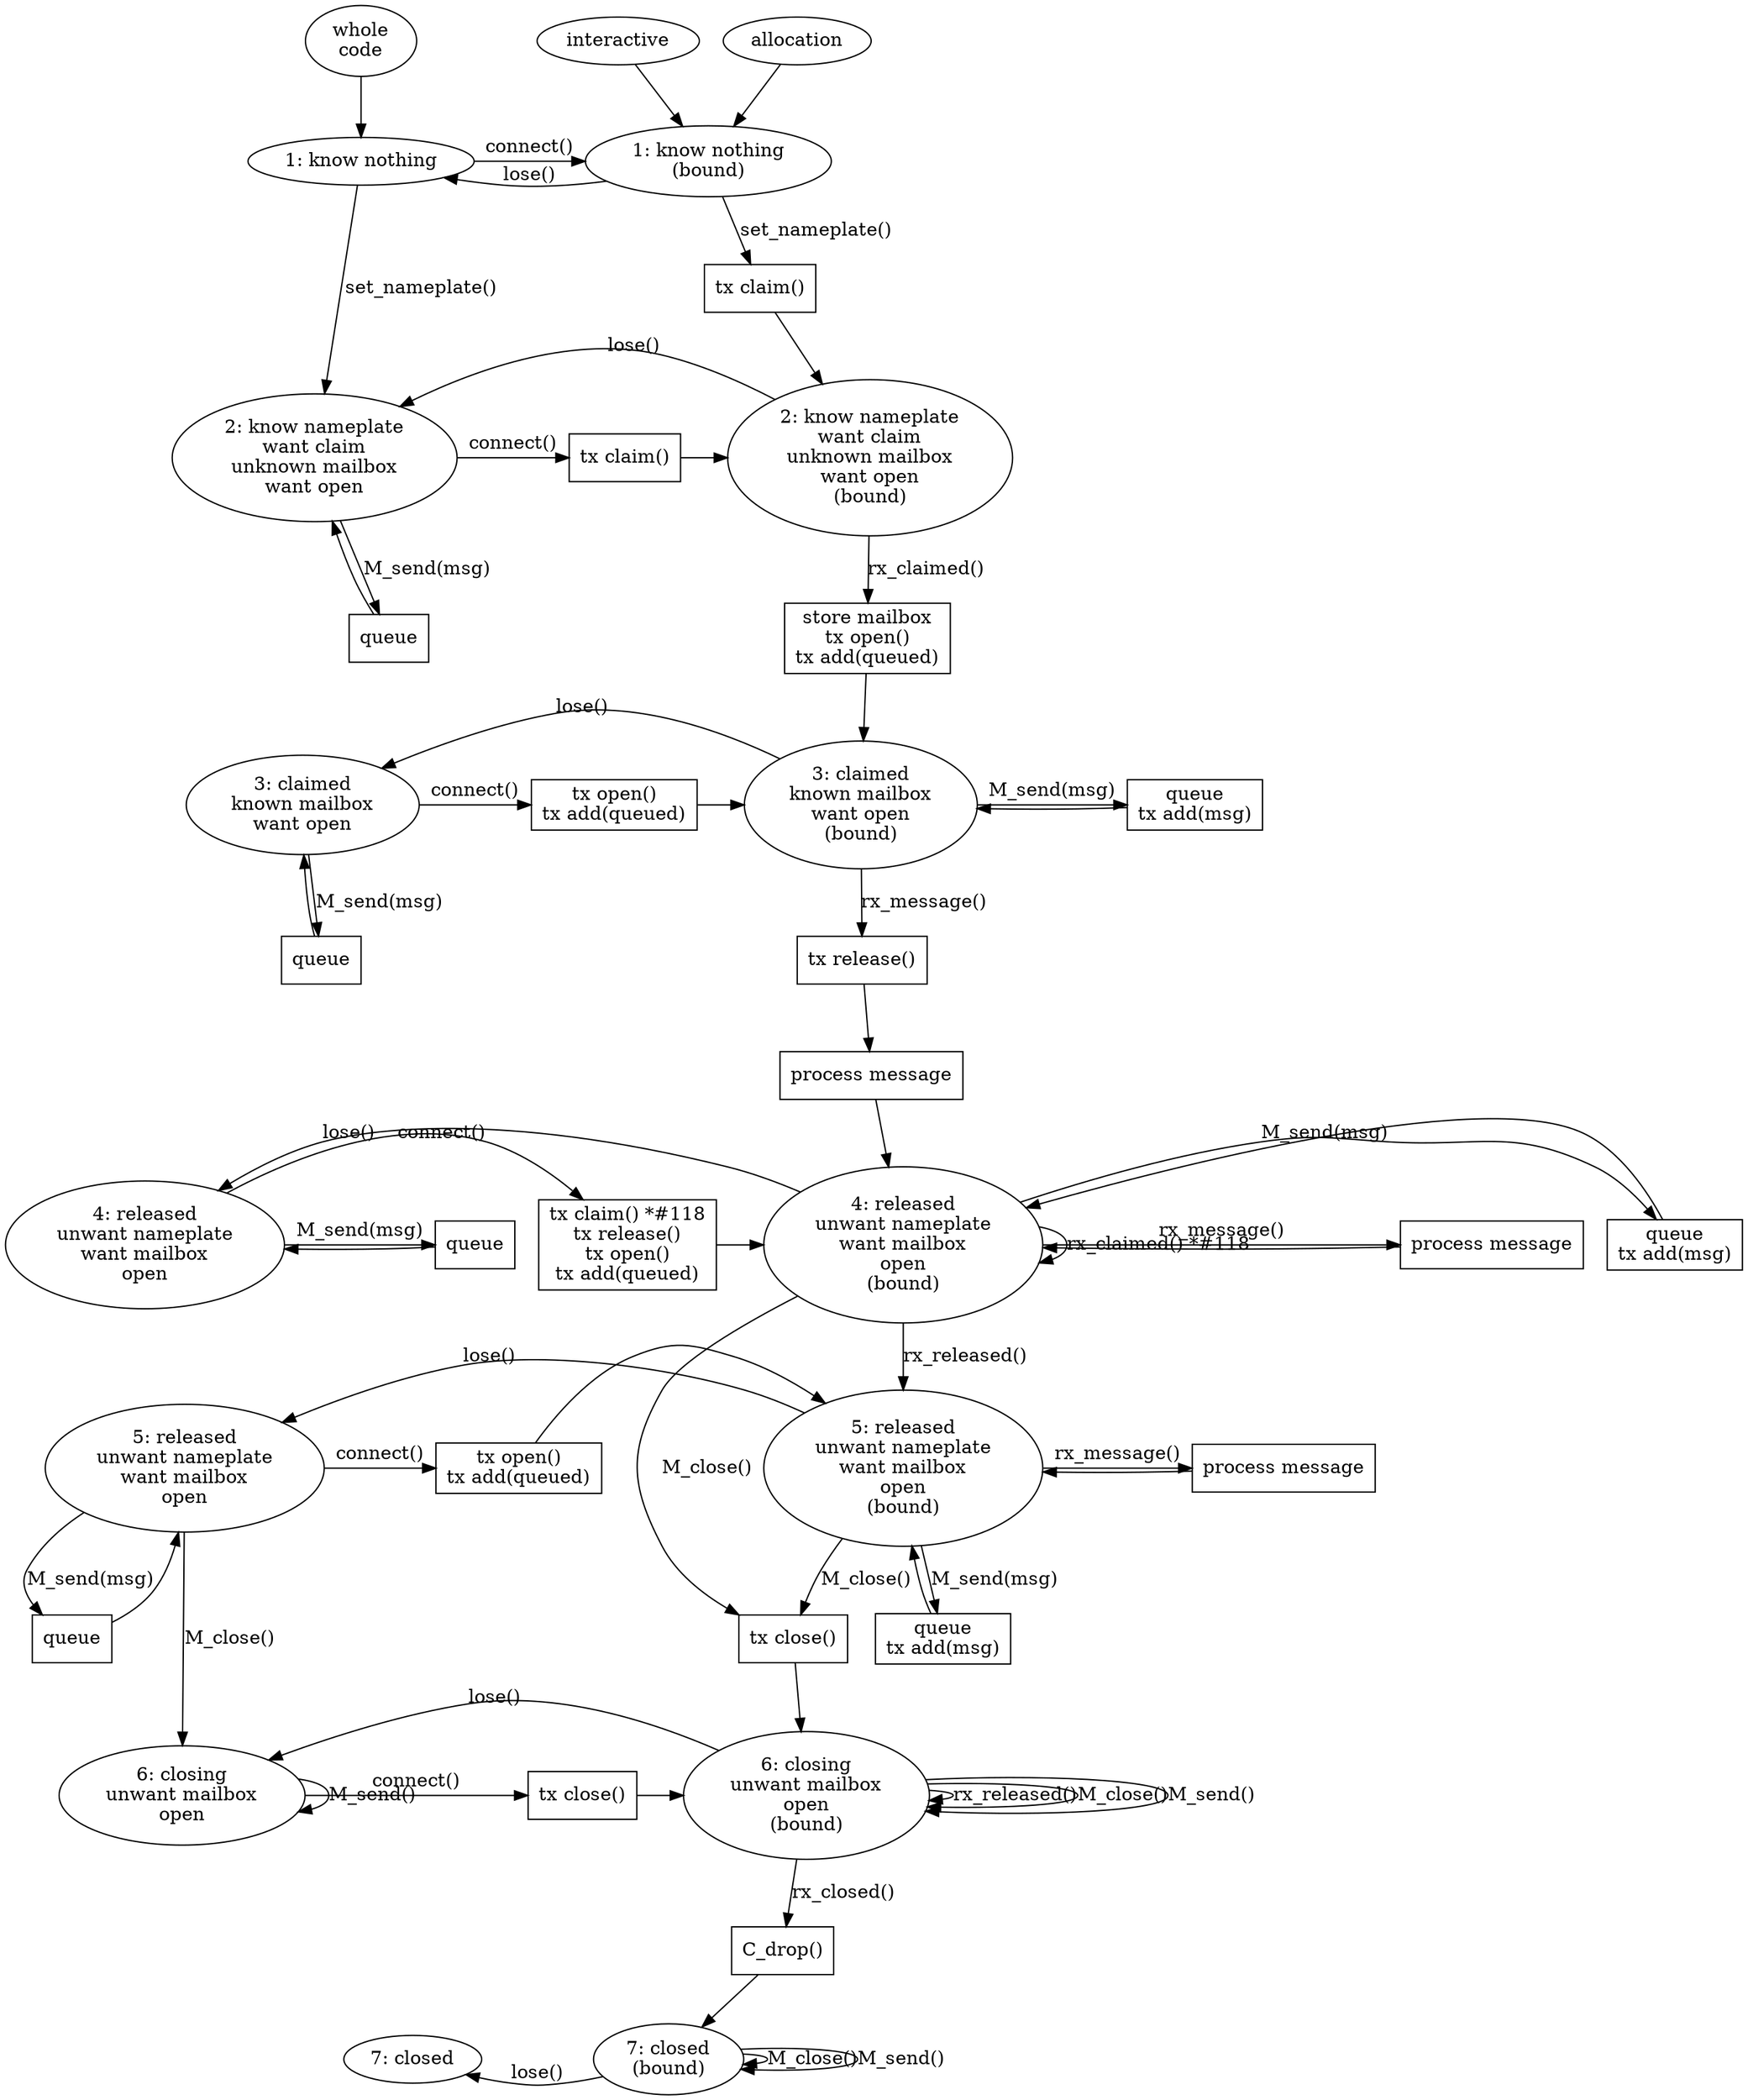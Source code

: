 digraph {
        /* new idea */

        foo [label="whole\ncode"]
        foo -> S1
        allocation -> S1B
        interactive -> S1B

        {rank=same; S1 S1B}
        S1 [label="1: know nothing"]
        S1B [label="1: know nothing\n(bound)"]

        S1 -> S1B [label="connect()"]
        S1B -> S1 [label="lose()"]

        {rank=same; S2 S2B P_claim2}
        S2 [label="2: know nameplate\nwant claim\nunknown mailbox\nwant open"]
        S2B [label="2: know nameplate\nwant claim\nunknown mailbox\nwant open\n(bound)"]
        S1 -> S2 [label="set_nameplate()"]
        S2 -> P_claim2 [label="connect()"]
        S2B -> S2 [label="lose()"]
        S1B -> P_claim1 [label="set_nameplate()"]
        P_claim1 [shape="box" label="tx claim()"]
        P_claim1 -> S2B
        P_claim2 [shape="box" label="tx claim()"]
        P_claim2 -> S2B
        S2 -> P2_queue [label="M_send(msg)"]
        P2_queue [shape="box" label="queue"]
        P2_queue -> S2

        {rank=same; S3 S3B P3_open P3_send}
        S3 [label="3: claimed\nknown mailbox\nwant open"]
        S3B [label="3: claimed\nknown mailbox\nwant open\n(bound)"]
        S2 -> S3 [label="(none)" style="invis"]
        S2B -> P_open [label="rx_claimed()"]
        P_open [shape="box" label="store mailbox\ntx open()\ntx add(queued)"]
        P_open -> S3B
        S3 -> P3_open [label="connect()"]
        S3B -> S3 [label="lose()"]
        /*S3B -> S2 [label="lose()"]*/ /* not worth it */
        P3_open [shape="box" label="tx open()\ntx add(queued)"]
        P3_open -> S3B
        /*S3B -> S3B [label="rx_claimed()"] */
        S3B -> P3_send [label="M_send(msg)"]
        P3_send [shape="box" label="queue\ntx add(msg)"]
        P3_send -> S3B
        S3 -> P3_queue [label="M_send(msg)"]
        P3_queue [shape="box" label="queue"]
        P3_queue -> S3

        {rank=same; S4 P4_release S4B P4_process P4_send P4_queue}
        S4 [label="4: released\nunwant nameplate\nwant mailbox\nopen\n"]
        S4B [label="4: released\nunwant nameplate\nwant mailbox\nopen\n(bound)"]
        S3 -> S4 [label="(none)" style="invis"]
        S3B -> P_release [label="rx_message()"]
        P_release [shape="box" label="tx release()"]
        P_release -> P3_process
        P3_process [shape="box" label="process message"]
        P3_process -> S4B
        S4 -> P4_release [label="connect()"]
        /* it is currently an error to release a nameplate you aren't
        currently claiming, so release() is not idempotent. #118 fixes that */
        P4_release [shape="box" label="tx claim() *#118\ntx release()\ntx open()\ntx add(queued)"]
        S4B -> S4B [label="rx_claimed() *#118"]
        S4B -> P_close [label="M_close()"]
        S4B -> P4_send [label="M_send(msg)"]
        P4_send [shape="box" label="queue\ntx add(msg)"]
        P4_send -> S4B
        S4 -> P4_queue [label="M_send(msg)"]
        P4_queue [shape="box" label="queue"]
        P4_queue -> S4

        P4_release -> S4B
        S4B -> S4 [label="lose()"]
        S4B -> P4_process [label="rx_message()"]
        P4_process [shape="box" label="process message"]
        P4_process -> S4B

        {rank=same; S5 S5B P5_open P5_process}
        S5 [label="5: released\nunwant nameplate\nwant mailbox\nopen\n"]
        S5B [label="5: released\nunwant nameplate\nwant mailbox\nopen\n(bound)"]
        S4 -> S5 [label="(none)" style="invis"]
        S4B -> S5B [label="rx_released()"]
        S5 -> P5_open [label="connect()"]
        P5_open [shape="box" label="tx open()\ntx add(queued)"]
        P5_open -> S5B
        S5B -> S5 [label="lose()"]
        S5B -> P5_process [label="rx_message()"]
        P5_process [shape="box" label="process message"]
        P5_process -> S5B
        S5B -> P5_send [label="M_send(msg)"]
        P5_send [shape="box" label="queue\ntx add(msg)"]
        P5_send -> S5B
        S5 -> P5_queue [label="M_send(msg)"]
        P5_queue [shape="box" label="queue"]
        P5_queue -> S5

        {rank=same; S6 P6_close S6B}
        S6 [label="6: closing\nunwant mailbox\nopen\n"]
        S6B [label="6: closing\nunwant mailbox\nopen\n(bound)"]
        S5 -> S6 [label="M_close()"]
        S5B -> P_close [label="M_close()"]
        P_close [shape="box" label="tx close()"]
        P_close -> S6B
        S6 -> P6_close [label="connect()"]
        P6_close [shape="box" label="tx close()"]
        P6_close -> S6B
        S6B -> S6 [label="lose()"]
        S6B -> S6B [label="rx_released()"]
        S6B -> S6B [label="M_close()"]
        S6B -> S6B [label="M_send()"]
        S6 -> S6 [label="M_send()"]

        {rank=same; S7 S7B}
        S7 [label="7: closed\n"]
        S7B [label="7: closed\n(bound)"]
        S6 -> S7 [label="(none)" style="invis"]
        S6B -> P7_drop [label="rx_closed()"]
        P7_drop [shape="box" label="C_drop()"]
        P7_drop -> S7B
        S7 -> S7B [label="connect()" style="invis"]
        S7B -> S7 [label="lose()"]
        S7B -> S7B [label="M_close()"]
        S7B -> S7B [label="M_send()"]

}

